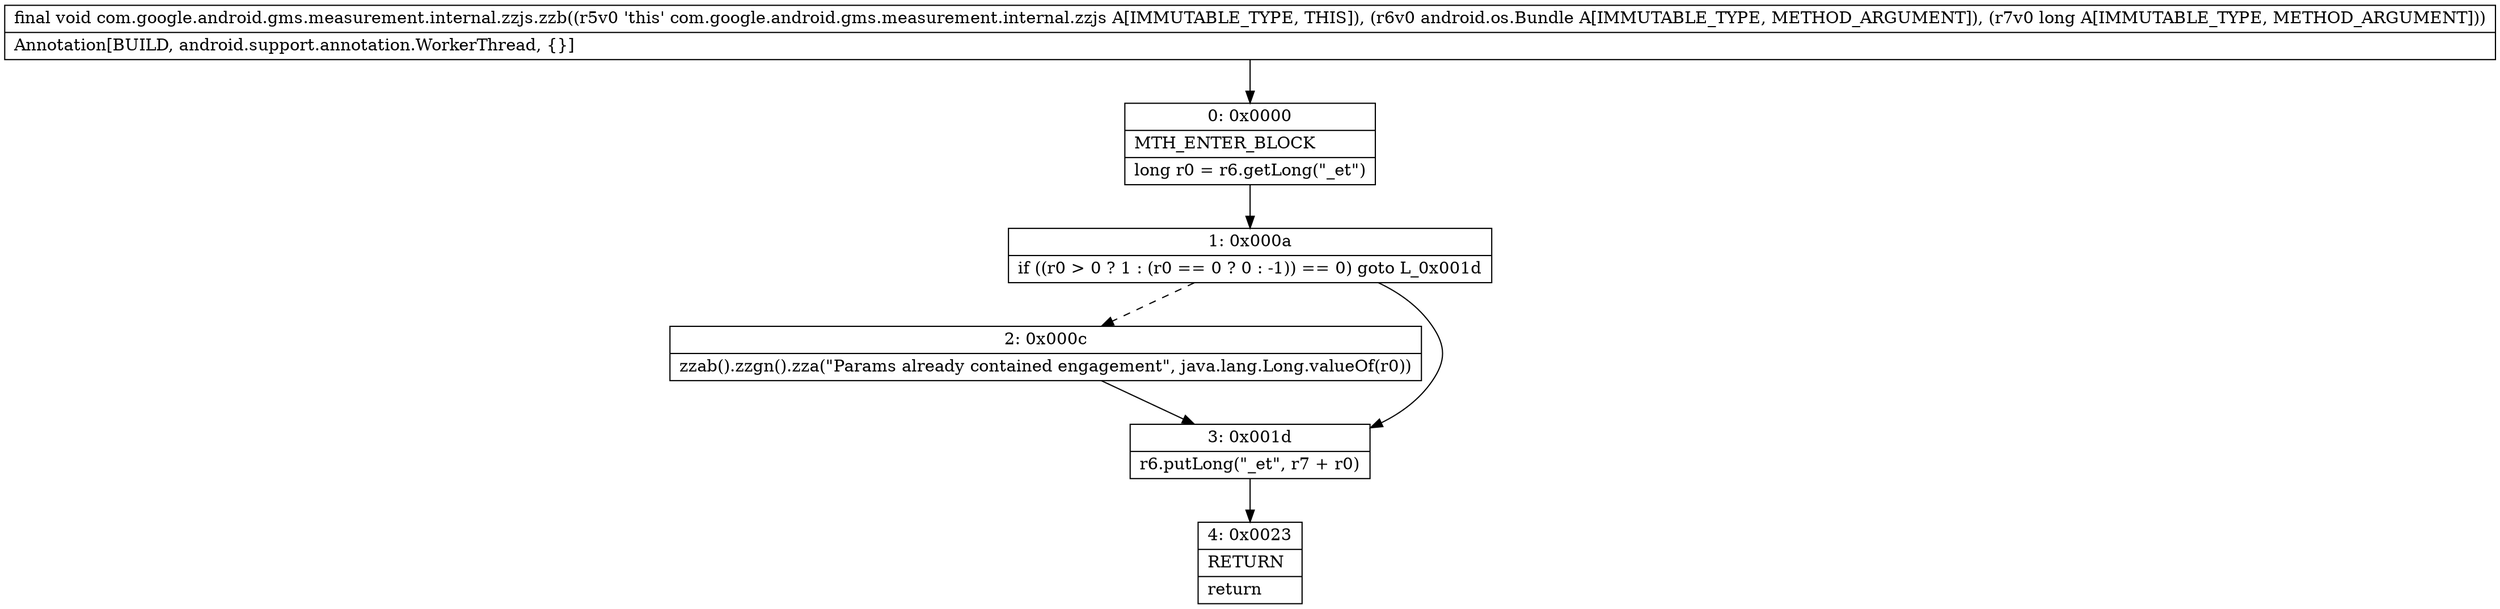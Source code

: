 digraph "CFG forcom.google.android.gms.measurement.internal.zzjs.zzb(Landroid\/os\/Bundle;J)V" {
Node_0 [shape=record,label="{0\:\ 0x0000|MTH_ENTER_BLOCK\l|long r0 = r6.getLong(\"_et\")\l}"];
Node_1 [shape=record,label="{1\:\ 0x000a|if ((r0 \> 0 ? 1 : (r0 == 0 ? 0 : \-1)) == 0) goto L_0x001d\l}"];
Node_2 [shape=record,label="{2\:\ 0x000c|zzab().zzgn().zza(\"Params already contained engagement\", java.lang.Long.valueOf(r0))\l}"];
Node_3 [shape=record,label="{3\:\ 0x001d|r6.putLong(\"_et\", r7 + r0)\l}"];
Node_4 [shape=record,label="{4\:\ 0x0023|RETURN\l|return\l}"];
MethodNode[shape=record,label="{final void com.google.android.gms.measurement.internal.zzjs.zzb((r5v0 'this' com.google.android.gms.measurement.internal.zzjs A[IMMUTABLE_TYPE, THIS]), (r6v0 android.os.Bundle A[IMMUTABLE_TYPE, METHOD_ARGUMENT]), (r7v0 long A[IMMUTABLE_TYPE, METHOD_ARGUMENT]))  | Annotation[BUILD, android.support.annotation.WorkerThread, \{\}]\l}"];
MethodNode -> Node_0;
Node_0 -> Node_1;
Node_1 -> Node_2[style=dashed];
Node_1 -> Node_3;
Node_2 -> Node_3;
Node_3 -> Node_4;
}

